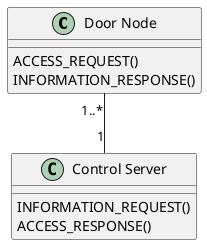 @startuml

class "Door Node" as door {
ACCESS_REQUEST()
INFORMATION_RESPONSE()
}

class "Control Server" as serv {
INFORMATION_REQUEST()
ACCESS_RESPONSE()
}

door "1..*" -d- "1" serv


@enduml
